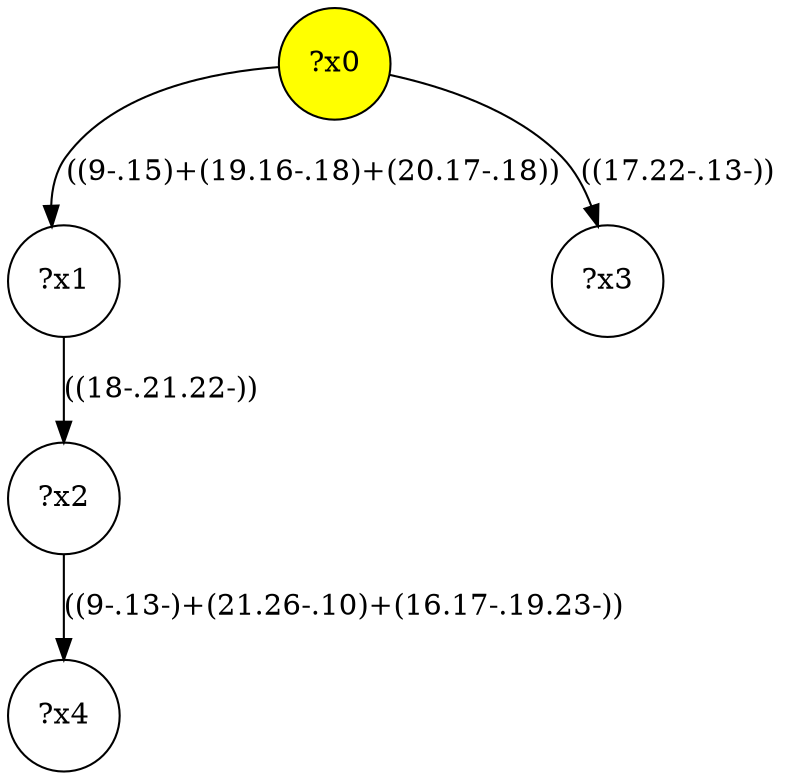 digraph g {
	x0 [fillcolor="yellow", style="filled," shape=circle, label="?x0"];
	x1 [shape=circle, label="?x1"];
	x0 -> x1 [label="((9-.15)+(19.16-.18)+(20.17-.18))"];
	x2 [shape=circle, label="?x2"];
	x1 -> x2 [label="((18-.21.22-))"];
	x3 [shape=circle, label="?x3"];
	x0 -> x3 [label="((17.22-.13-))"];
	x4 [shape=circle, label="?x4"];
	x2 -> x4 [label="((9-.13-)+(21.26-.10)+(16.17-.19.23-))"];
}
